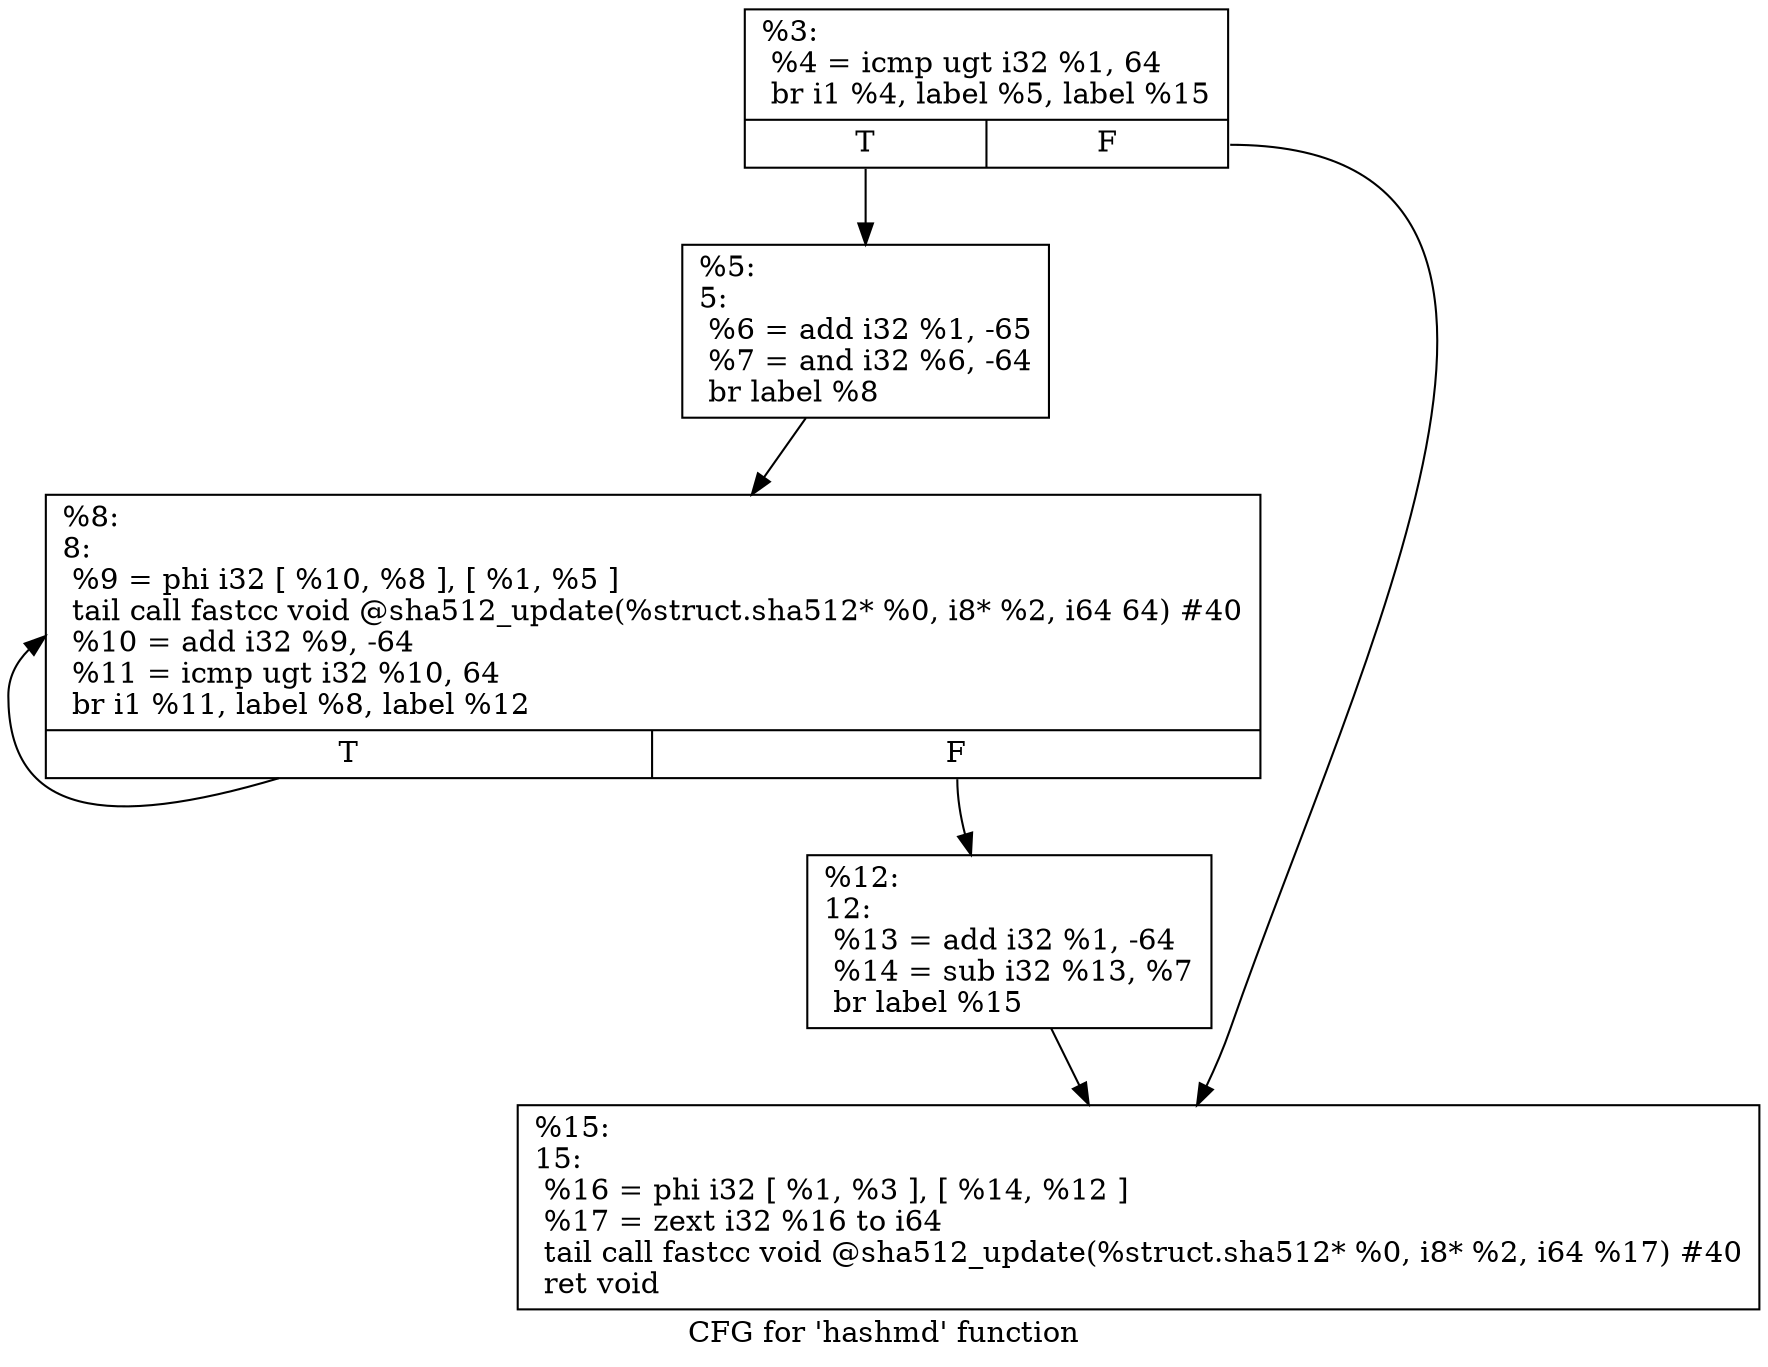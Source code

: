 digraph "CFG for 'hashmd' function" {
	label="CFG for 'hashmd' function";

	Node0x11d3df0 [shape=record,label="{%3:\l  %4 = icmp ugt i32 %1, 64\l  br i1 %4, label %5, label %15\l|{<s0>T|<s1>F}}"];
	Node0x11d3df0:s0 -> Node0x11d3ec0;
	Node0x11d3df0:s1 -> Node0x11d3fb0;
	Node0x11d3ec0 [shape=record,label="{%5:\l5:                                                \l  %6 = add i32 %1, -65\l  %7 = and i32 %6, -64\l  br label %8\l}"];
	Node0x11d3ec0 -> Node0x11d3f10;
	Node0x11d3f10 [shape=record,label="{%8:\l8:                                                \l  %9 = phi i32 [ %10, %8 ], [ %1, %5 ]\l  tail call fastcc void @sha512_update(%struct.sha512* %0, i8* %2, i64 64) #40\l  %10 = add i32 %9, -64\l  %11 = icmp ugt i32 %10, 64\l  br i1 %11, label %8, label %12\l|{<s0>T|<s1>F}}"];
	Node0x11d3f10:s0 -> Node0x11d3f10;
	Node0x11d3f10:s1 -> Node0x11d3f60;
	Node0x11d3f60 [shape=record,label="{%12:\l12:                                               \l  %13 = add i32 %1, -64\l  %14 = sub i32 %13, %7\l  br label %15\l}"];
	Node0x11d3f60 -> Node0x11d3fb0;
	Node0x11d3fb0 [shape=record,label="{%15:\l15:                                               \l  %16 = phi i32 [ %1, %3 ], [ %14, %12 ]\l  %17 = zext i32 %16 to i64\l  tail call fastcc void @sha512_update(%struct.sha512* %0, i8* %2, i64 %17) #40\l  ret void\l}"];
}
